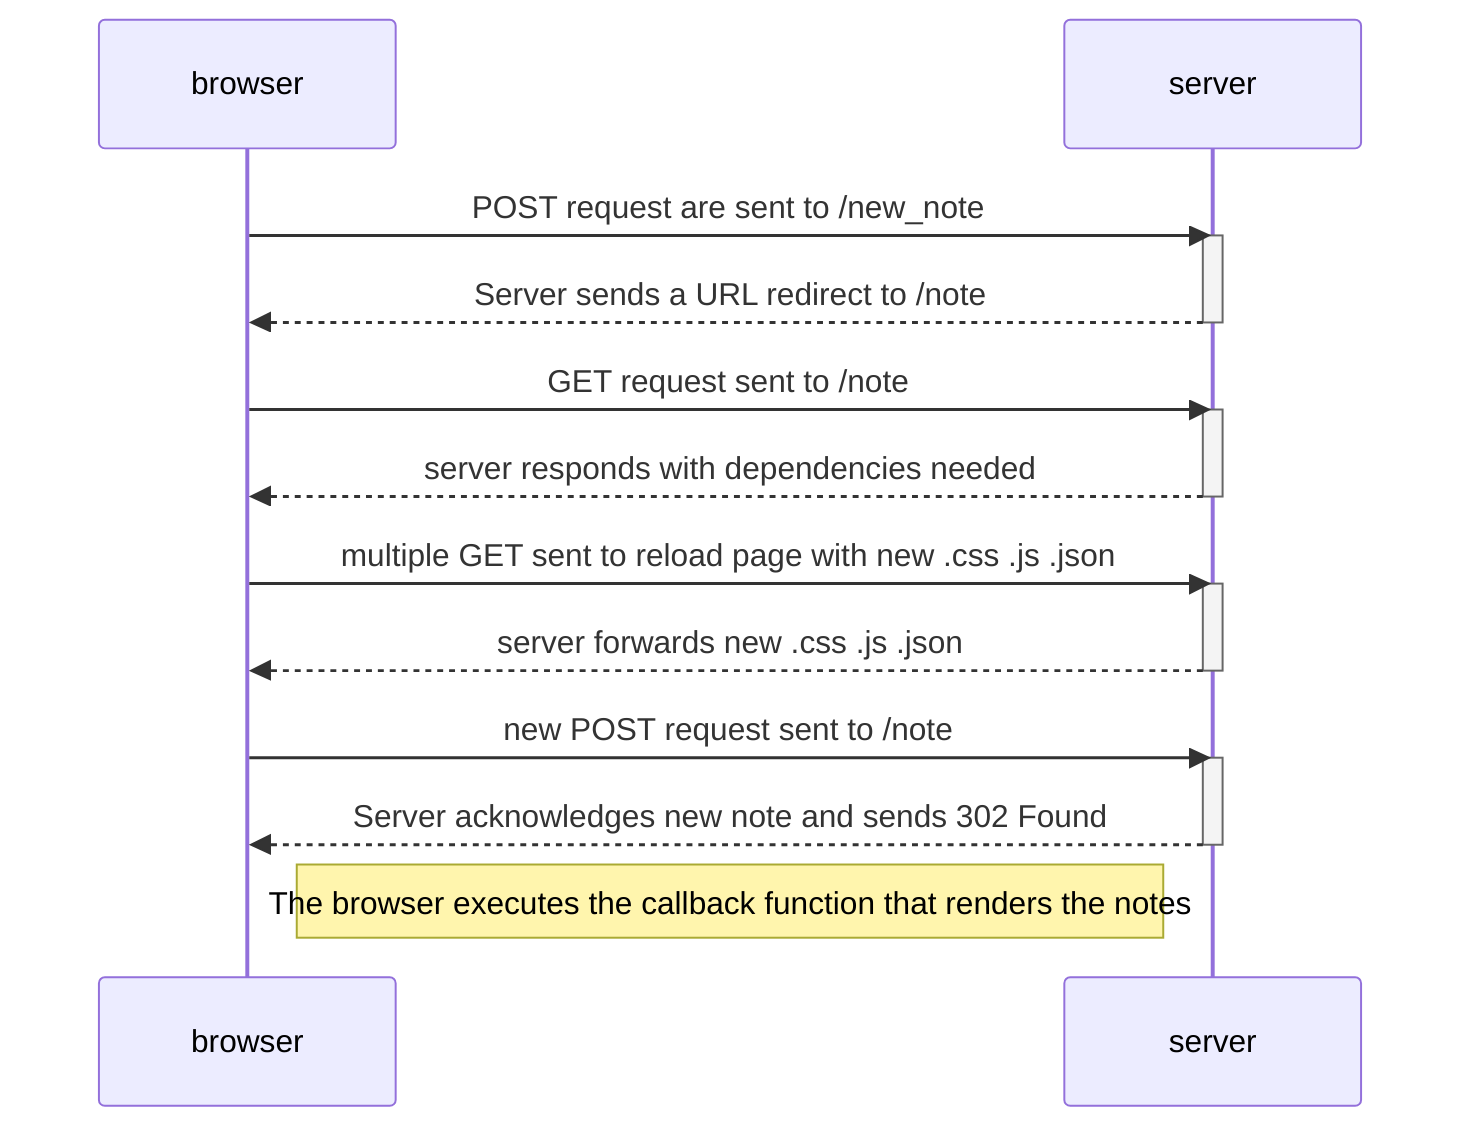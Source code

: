 sequenceDiagram
    participant browser
    participant server

    browser->>server: POST request are sent to /new_note
    activate server
    server-->>browser: Server sends a URL redirect to /note
    deactivate server

    browser->>server: GET request sent to /note
    activate server
    server-->>browser: server responds with dependencies needed
    deactivate server

    browser->>server: multiple GET sent to reload page with new .css .js .json
    activate server
    server-->>browser: server forwards new .css .js .json
    deactivate server

%%    Note right of browser: The browser starts executing the JavaScript code that fetches the JSON from the server

    browser->>server: new POST request sent to /note
    activate server
    server-->>browser: Server acknowledges new note and sends 302 Found
    deactivate server
    Note right of browser: The browser executes the callback function that renders the notes